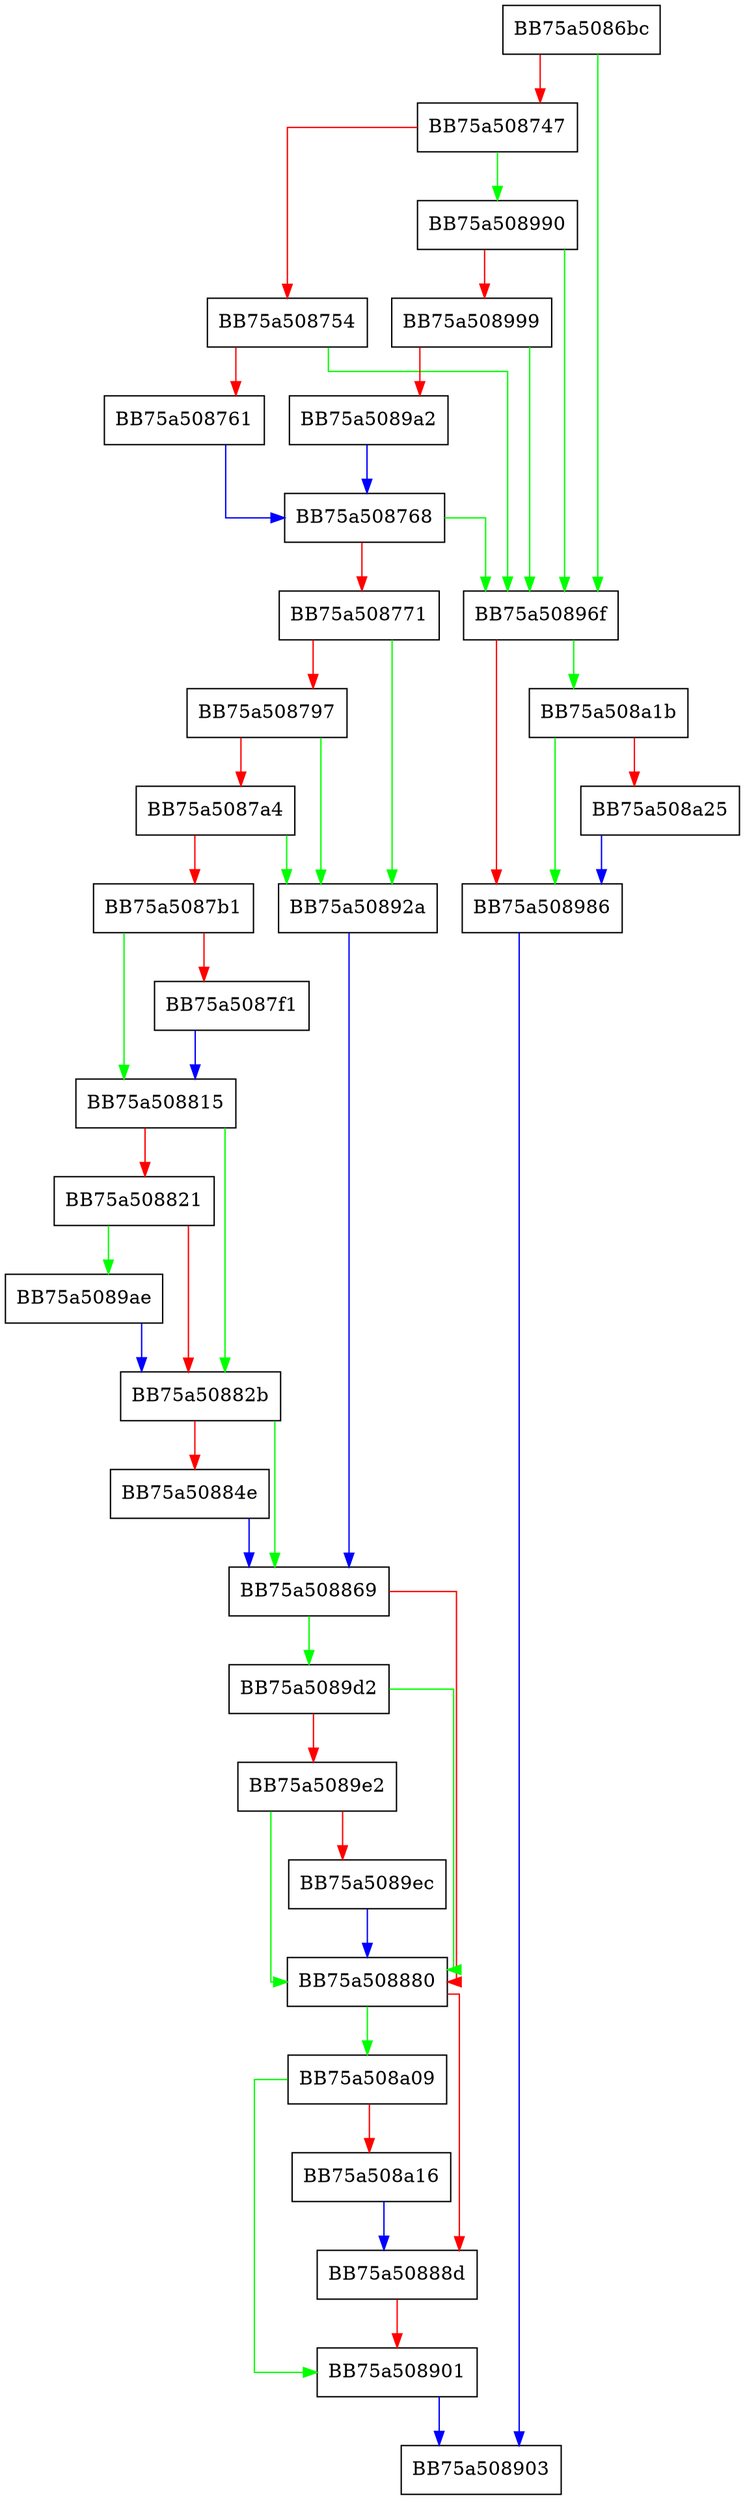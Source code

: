 digraph UpdateMonitoringToRTP {
  node [shape="box"];
  graph [splines=ortho];
  BB75a5086bc -> BB75a50896f [color="green"];
  BB75a5086bc -> BB75a508747 [color="red"];
  BB75a508747 -> BB75a508990 [color="green"];
  BB75a508747 -> BB75a508754 [color="red"];
  BB75a508754 -> BB75a50896f [color="green"];
  BB75a508754 -> BB75a508761 [color="red"];
  BB75a508761 -> BB75a508768 [color="blue"];
  BB75a508768 -> BB75a50896f [color="green"];
  BB75a508768 -> BB75a508771 [color="red"];
  BB75a508771 -> BB75a50892a [color="green"];
  BB75a508771 -> BB75a508797 [color="red"];
  BB75a508797 -> BB75a50892a [color="green"];
  BB75a508797 -> BB75a5087a4 [color="red"];
  BB75a5087a4 -> BB75a50892a [color="green"];
  BB75a5087a4 -> BB75a5087b1 [color="red"];
  BB75a5087b1 -> BB75a508815 [color="green"];
  BB75a5087b1 -> BB75a5087f1 [color="red"];
  BB75a5087f1 -> BB75a508815 [color="blue"];
  BB75a508815 -> BB75a50882b [color="green"];
  BB75a508815 -> BB75a508821 [color="red"];
  BB75a508821 -> BB75a5089ae [color="green"];
  BB75a508821 -> BB75a50882b [color="red"];
  BB75a50882b -> BB75a508869 [color="green"];
  BB75a50882b -> BB75a50884e [color="red"];
  BB75a50884e -> BB75a508869 [color="blue"];
  BB75a508869 -> BB75a5089d2 [color="green"];
  BB75a508869 -> BB75a508880 [color="red"];
  BB75a508880 -> BB75a508a09 [color="green"];
  BB75a508880 -> BB75a50888d [color="red"];
  BB75a50888d -> BB75a508901 [color="red"];
  BB75a508901 -> BB75a508903 [color="blue"];
  BB75a50892a -> BB75a508869 [color="blue"];
  BB75a50896f -> BB75a508a1b [color="green"];
  BB75a50896f -> BB75a508986 [color="red"];
  BB75a508986 -> BB75a508903 [color="blue"];
  BB75a508990 -> BB75a50896f [color="green"];
  BB75a508990 -> BB75a508999 [color="red"];
  BB75a508999 -> BB75a50896f [color="green"];
  BB75a508999 -> BB75a5089a2 [color="red"];
  BB75a5089a2 -> BB75a508768 [color="blue"];
  BB75a5089ae -> BB75a50882b [color="blue"];
  BB75a5089d2 -> BB75a508880 [color="green"];
  BB75a5089d2 -> BB75a5089e2 [color="red"];
  BB75a5089e2 -> BB75a508880 [color="green"];
  BB75a5089e2 -> BB75a5089ec [color="red"];
  BB75a5089ec -> BB75a508880 [color="blue"];
  BB75a508a09 -> BB75a508901 [color="green"];
  BB75a508a09 -> BB75a508a16 [color="red"];
  BB75a508a16 -> BB75a50888d [color="blue"];
  BB75a508a1b -> BB75a508986 [color="green"];
  BB75a508a1b -> BB75a508a25 [color="red"];
  BB75a508a25 -> BB75a508986 [color="blue"];
}